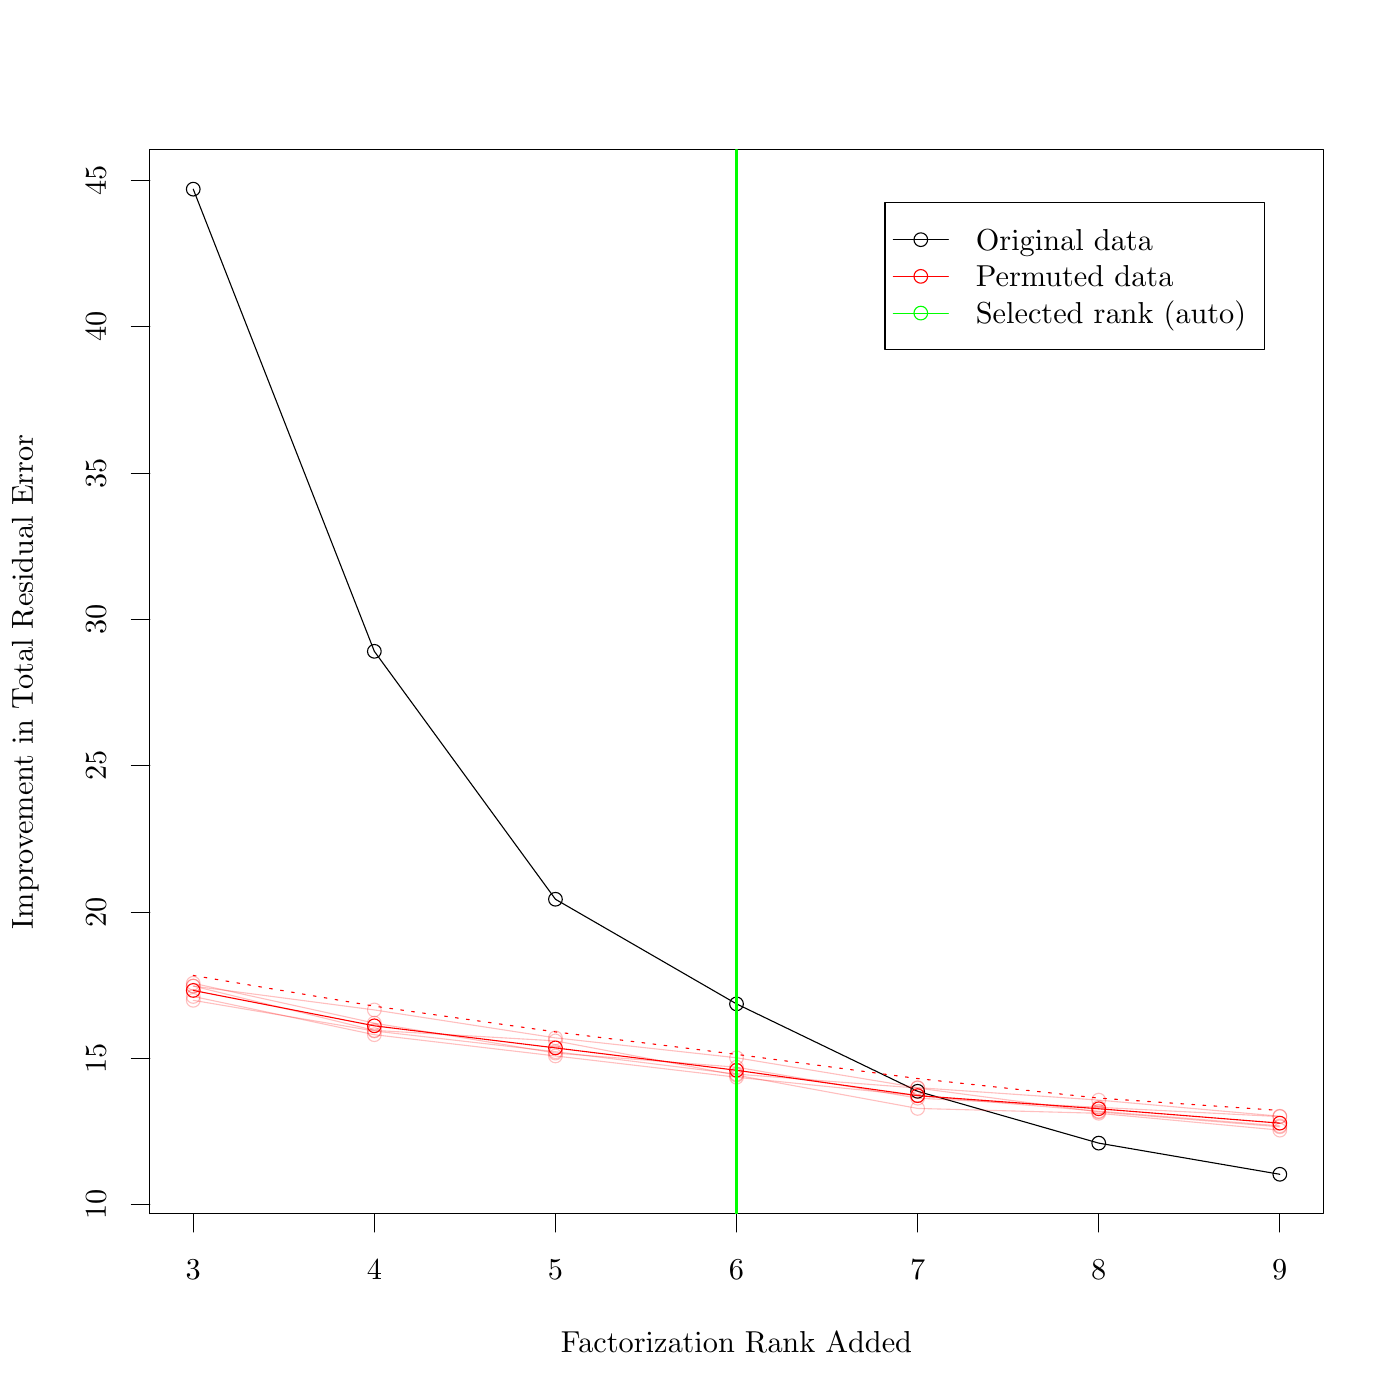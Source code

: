 % Created by tikzDevice version 0.7.0 on 2015-01-20 21:54:39
% !TEX encoding = UTF-8 Unicode
\documentclass[11pt]{memoir}
\nonstopmode

\usepackage{tikz}

\usepackage[active,tightpage,psfixbb]{preview}

\PreviewEnvironment{pgfpicture}

\setlength\PreviewBorder{0pt}

\usepackage{amsmath}
\newcommand{\SweaveOpts}[1]{}  % do not interfere with LaTeX
\newcommand{\SweaveInput}[1]{} % because they are not real TeX commands
\newcommand{\Sexpr}[1]{}       % will only be parsed by R


\usepackage{geometry}
\usepackage{amsmath}
\usepackage{lscape}
\geometry{verbose,tmargin=2.5cm,bmargin=2.5cm,lmargin=2.5cm,rmargin=2.5cm}


\begin{document}

\begin{tikzpicture}[x=1pt,y=1pt]
\definecolor[named]{fillColor}{rgb}{1.00,1.00,1.00}
\path[use as bounding box,fill=fillColor,fill opacity=0.00] (0,0) rectangle (505.89,505.89);
\begin{scope}
\path[clip] ( 54.12, 67.32) rectangle (478.17,451.77);
\definecolor[named]{drawColor}{rgb}{0.00,0.00,0.00}

\path[draw=drawColor,line width= 0.4pt,line join=round,line cap=round] ( 69.83,437.53) --
	(135.27,270.53) --
	(200.71,180.94) --
	(266.14,143.13) --
	(331.58,111.55) --
	(397.02, 92.82) --
	(462.46, 81.56);

\path[draw=drawColor,line width= 0.4pt,line join=round,line cap=round] ( 69.83,437.53) circle (  2.47);

\path[draw=drawColor,line width= 0.4pt,line join=round,line cap=round] (135.27,270.53) circle (  2.47);

\path[draw=drawColor,line width= 0.4pt,line join=round,line cap=round] (200.71,180.94) circle (  2.47);

\path[draw=drawColor,line width= 0.4pt,line join=round,line cap=round] (266.14,143.13) circle (  2.47);

\path[draw=drawColor,line width= 0.4pt,line join=round,line cap=round] (331.58,111.55) circle (  2.47);

\path[draw=drawColor,line width= 0.4pt,line join=round,line cap=round] (397.02, 92.82) circle (  2.47);

\path[draw=drawColor,line width= 0.4pt,line join=round,line cap=round] (462.46, 81.56) circle (  2.47);
\end{scope}
\begin{scope}
\path[clip] (  0.00,  0.00) rectangle (505.89,505.89);
\definecolor[named]{drawColor}{rgb}{0.00,0.00,0.00}

\path[draw=drawColor,line width= 0.4pt,line join=round,line cap=round] ( 69.83, 67.32) -- (462.46, 67.32);

\path[draw=drawColor,line width= 0.4pt,line join=round,line cap=round] ( 69.83, 67.32) -- ( 69.83, 60.72);

\path[draw=drawColor,line width= 0.4pt,line join=round,line cap=round] (135.27, 67.32) -- (135.27, 60.72);

\path[draw=drawColor,line width= 0.4pt,line join=round,line cap=round] (200.71, 67.32) -- (200.71, 60.72);

\path[draw=drawColor,line width= 0.4pt,line join=round,line cap=round] (266.14, 67.32) -- (266.14, 60.72);

\path[draw=drawColor,line width= 0.4pt,line join=round,line cap=round] (331.58, 67.32) -- (331.58, 60.72);

\path[draw=drawColor,line width= 0.4pt,line join=round,line cap=round] (397.02, 67.32) -- (397.02, 60.72);

\path[draw=drawColor,line width= 0.4pt,line join=round,line cap=round] (462.46, 67.32) -- (462.46, 60.72);

\node[text=drawColor,anchor=base,inner sep=0pt, outer sep=0pt, scale=  1.00] at ( 69.83, 43.56) {3};

\node[text=drawColor,anchor=base,inner sep=0pt, outer sep=0pt, scale=  1.00] at (135.27, 43.56) {4};

\node[text=drawColor,anchor=base,inner sep=0pt, outer sep=0pt, scale=  1.00] at (200.71, 43.56) {5};

\node[text=drawColor,anchor=base,inner sep=0pt, outer sep=0pt, scale=  1.00] at (266.14, 43.56) {6};

\node[text=drawColor,anchor=base,inner sep=0pt, outer sep=0pt, scale=  1.00] at (331.58, 43.56) {7};

\node[text=drawColor,anchor=base,inner sep=0pt, outer sep=0pt, scale=  1.00] at (397.02, 43.56) {8};

\node[text=drawColor,anchor=base,inner sep=0pt, outer sep=0pt, scale=  1.00] at (462.46, 43.56) {9};

\path[draw=drawColor,line width= 0.4pt,line join=round,line cap=round] ( 54.12, 70.55) -- ( 54.12,440.68);

\path[draw=drawColor,line width= 0.4pt,line join=round,line cap=round] ( 54.12, 70.55) -- ( 47.52, 70.55);

\path[draw=drawColor,line width= 0.4pt,line join=round,line cap=round] ( 54.12,123.43) -- ( 47.52,123.43);

\path[draw=drawColor,line width= 0.4pt,line join=round,line cap=round] ( 54.12,176.30) -- ( 47.52,176.30);

\path[draw=drawColor,line width= 0.4pt,line join=round,line cap=round] ( 54.12,229.18) -- ( 47.52,229.18);

\path[draw=drawColor,line width= 0.4pt,line join=round,line cap=round] ( 54.12,282.05) -- ( 47.52,282.05);

\path[draw=drawColor,line width= 0.4pt,line join=round,line cap=round] ( 54.12,334.93) -- ( 47.52,334.93);

\path[draw=drawColor,line width= 0.4pt,line join=round,line cap=round] ( 54.12,387.80) -- ( 47.52,387.80);

\path[draw=drawColor,line width= 0.4pt,line join=round,line cap=round] ( 54.12,440.68) -- ( 47.52,440.68);

\node[text=drawColor,rotate= 90.00,anchor=base,inner sep=0pt, outer sep=0pt, scale=  1.00] at ( 38.28, 70.55) {10};

\node[text=drawColor,rotate= 90.00,anchor=base,inner sep=0pt, outer sep=0pt, scale=  1.00] at ( 38.28,123.43) {15};

\node[text=drawColor,rotate= 90.00,anchor=base,inner sep=0pt, outer sep=0pt, scale=  1.00] at ( 38.28,176.30) {20};

\node[text=drawColor,rotate= 90.00,anchor=base,inner sep=0pt, outer sep=0pt, scale=  1.00] at ( 38.28,229.18) {25};

\node[text=drawColor,rotate= 90.00,anchor=base,inner sep=0pt, outer sep=0pt, scale=  1.00] at ( 38.28,282.05) {30};

\node[text=drawColor,rotate= 90.00,anchor=base,inner sep=0pt, outer sep=0pt, scale=  1.00] at ( 38.28,334.93) {35};

\node[text=drawColor,rotate= 90.00,anchor=base,inner sep=0pt, outer sep=0pt, scale=  1.00] at ( 38.28,387.80) {40};

\node[text=drawColor,rotate= 90.00,anchor=base,inner sep=0pt, outer sep=0pt, scale=  1.00] at ( 38.28,440.68) {45};

\path[draw=drawColor,line width= 0.4pt,line join=round,line cap=round] ( 54.12, 67.32) --
	(478.17, 67.32) --
	(478.17,451.77) --
	( 54.12,451.77) --
	( 54.12, 67.32);
\end{scope}
\begin{scope}
\path[clip] (  0.00,  0.00) rectangle (505.89,505.89);
\definecolor[named]{drawColor}{rgb}{0.00,0.00,0.00}

\node[text=drawColor,anchor=base,inner sep=0pt, outer sep=0pt, scale=  1.00] at (266.14, 17.16) {Factorization Rank Added};

\node[text=drawColor,rotate= 90.00,anchor=base,inner sep=0pt, outer sep=0pt, scale=  1.00] at ( 11.88,259.55) {Improvement in Total Residual Error};
\end{scope}
\begin{scope}
\path[clip] ( 54.12, 67.32) rectangle (478.17,451.77);
\definecolor[named]{drawColor}{rgb}{1.00,0.00,0.00}

\path[draw=drawColor,line width= 0.4pt,line join=round,line cap=round] ( 69.83,147.99) --
	(135.27,135.21) --
	(200.71,127.23) --
	(266.14,119.14) --
	(331.58,109.99) --
	(397.02,105.24) --
	(462.46,100.04);

\path[draw=drawColor,line width= 0.4pt,line join=round,line cap=round] ( 69.83,147.99) circle (  2.47);

\path[draw=drawColor,line width= 0.4pt,line join=round,line cap=round] (135.27,135.21) circle (  2.47);

\path[draw=drawColor,line width= 0.4pt,line join=round,line cap=round] (200.71,127.23) circle (  2.47);

\path[draw=drawColor,line width= 0.4pt,line join=round,line cap=round] (266.14,119.14) circle (  2.47);

\path[draw=drawColor,line width= 0.4pt,line join=round,line cap=round] (331.58,109.99) circle (  2.47);

\path[draw=drawColor,line width= 0.4pt,line join=round,line cap=round] (397.02,105.24) circle (  2.47);

\path[draw=drawColor,line width= 0.4pt,line join=round,line cap=round] (462.46,100.04) circle (  2.47);
\definecolor[named]{drawColor}{rgb}{1.00,0.00,0.00}

\path[draw=drawColor,draw opacity=0.25,line width= 0.4pt,line join=round,line cap=round] ( 69.83,149.58) --
	(135.27,133.56) --
	(200.71,129.77) --
	(266.14,117.38) --
	(331.58,105.36) --
	(397.02,103.60) --
	(462.46, 97.51);

\path[draw=drawColor,draw opacity=0.25,line width= 0.4pt,line join=round,line cap=round] ( 69.83,149.58) circle (  2.47);

\path[draw=drawColor,draw opacity=0.25,line width= 0.4pt,line join=round,line cap=round] (135.27,133.56) circle (  2.47);

\path[draw=drawColor,draw opacity=0.25,line width= 0.4pt,line join=round,line cap=round] (200.71,129.77) circle (  2.47);

\path[draw=drawColor,draw opacity=0.25,line width= 0.4pt,line join=round,line cap=round] (266.14,117.38) circle (  2.47);

\path[draw=drawColor,draw opacity=0.25,line width= 0.4pt,line join=round,line cap=round] (331.58,105.36) circle (  2.47);

\path[draw=drawColor,draw opacity=0.25,line width= 0.4pt,line join=round,line cap=round] (397.02,103.60) circle (  2.47);

\path[draw=drawColor,draw opacity=0.25,line width= 0.4pt,line join=round,line cap=round] (462.46, 97.51) circle (  2.47);

\path[draw=drawColor,draw opacity=0.25,line width= 0.4pt,line join=round,line cap=round] ( 69.83,145.81) --
	(135.27,132.00) --
	(200.71,124.32) --
	(266.14,116.63) --
	(331.58,109.94) --
	(397.02,104.36) --
	(462.46, 99.05);

\path[draw=drawColor,draw opacity=0.25,line width= 0.4pt,line join=round,line cap=round] ( 69.83,145.81) circle (  2.47);

\path[draw=drawColor,draw opacity=0.25,line width= 0.4pt,line join=round,line cap=round] (135.27,132.00) circle (  2.47);

\path[draw=drawColor,draw opacity=0.25,line width= 0.4pt,line join=round,line cap=round] (200.71,124.32) circle (  2.47);

\path[draw=drawColor,draw opacity=0.25,line width= 0.4pt,line join=round,line cap=round] (266.14,116.63) circle (  2.47);

\path[draw=drawColor,draw opacity=0.25,line width= 0.4pt,line join=round,line cap=round] (331.58,109.94) circle (  2.47);

\path[draw=drawColor,draw opacity=0.25,line width= 0.4pt,line join=round,line cap=round] (397.02,104.36) circle (  2.47);

\path[draw=drawColor,draw opacity=0.25,line width= 0.4pt,line join=round,line cap=round] (462.46, 99.05) circle (  2.47);

\path[draw=drawColor,draw opacity=0.25,line width= 0.4pt,line join=round,line cap=round] ( 69.83,150.59) --
	(135.27,136.19) --
	(200.71,125.36) --
	(266.14,120.26) --
	(331.58,109.06) --
	(397.02,105.76) --
	(462.46,102.40);

\path[draw=drawColor,draw opacity=0.25,line width= 0.4pt,line join=round,line cap=round] ( 69.83,150.59) circle (  2.47);

\path[draw=drawColor,draw opacity=0.25,line width= 0.4pt,line join=round,line cap=round] (135.27,136.19) circle (  2.47);

\path[draw=drawColor,draw opacity=0.25,line width= 0.4pt,line join=round,line cap=round] (200.71,125.36) circle (  2.47);

\path[draw=drawColor,draw opacity=0.25,line width= 0.4pt,line join=round,line cap=round] (266.14,120.26) circle (  2.47);

\path[draw=drawColor,draw opacity=0.25,line width= 0.4pt,line join=round,line cap=round] (331.58,109.06) circle (  2.47);

\path[draw=drawColor,draw opacity=0.25,line width= 0.4pt,line join=round,line cap=round] (397.02,105.76) circle (  2.47);

\path[draw=drawColor,draw opacity=0.25,line width= 0.4pt,line join=round,line cap=round] (462.46,102.40) circle (  2.47);

\path[draw=drawColor,draw opacity=0.25,line width= 0.4pt,line join=round,line cap=round] ( 69.83,144.42) --
	(135.27,133.34) --
	(200.71,125.85) --
	(266.14,117.76) --
	(331.58,112.71) --
	(397.02,104.10) --
	(462.46, 98.70);

\path[draw=drawColor,draw opacity=0.25,line width= 0.4pt,line join=round,line cap=round] ( 69.83,144.42) circle (  2.47);

\path[draw=drawColor,draw opacity=0.25,line width= 0.4pt,line join=round,line cap=round] (135.27,133.34) circle (  2.47);

\path[draw=drawColor,draw opacity=0.25,line width= 0.4pt,line join=round,line cap=round] (200.71,125.85) circle (  2.47);

\path[draw=drawColor,draw opacity=0.25,line width= 0.4pt,line join=round,line cap=round] (266.14,117.76) circle (  2.47);

\path[draw=drawColor,draw opacity=0.25,line width= 0.4pt,line join=round,line cap=round] (331.58,112.71) circle (  2.47);

\path[draw=drawColor,draw opacity=0.25,line width= 0.4pt,line join=round,line cap=round] (397.02,104.10) circle (  2.47);

\path[draw=drawColor,draw opacity=0.25,line width= 0.4pt,line join=round,line cap=round] (462.46, 98.70) circle (  2.47);

\path[draw=drawColor,draw opacity=0.25,line width= 0.4pt,line join=round,line cap=round] ( 69.83,149.56) --
	(135.27,140.95) --
	(200.71,130.85) --
	(266.14,123.67) --
	(331.58,112.87) --
	(397.02,108.37) --
	(462.46,102.54);

\path[draw=drawColor,draw opacity=0.25,line width= 0.4pt,line join=round,line cap=round] ( 69.83,149.56) circle (  2.47);

\path[draw=drawColor,draw opacity=0.25,line width= 0.4pt,line join=round,line cap=round] (135.27,140.95) circle (  2.47);

\path[draw=drawColor,draw opacity=0.25,line width= 0.4pt,line join=round,line cap=round] (200.71,130.85) circle (  2.47);

\path[draw=drawColor,draw opacity=0.25,line width= 0.4pt,line join=round,line cap=round] (266.14,123.67) circle (  2.47);

\path[draw=drawColor,draw opacity=0.25,line width= 0.4pt,line join=round,line cap=round] (331.58,112.87) circle (  2.47);

\path[draw=drawColor,draw opacity=0.25,line width= 0.4pt,line join=round,line cap=round] (397.02,108.37) circle (  2.47);

\path[draw=drawColor,draw opacity=0.25,line width= 0.4pt,line join=round,line cap=round] (462.46,102.54) circle (  2.47);
\definecolor[named]{drawColor}{rgb}{1.00,0.00,0.00}

\path[draw=drawColor,line width= 0.4pt,dash pattern=on 1pt off 3pt ,line join=round,line cap=round] ( 69.83,153.40) --
	(135.27,142.31) --
	(200.71,133.01) --
	(266.14,124.89) --
	(331.58,116.15) --
	(397.02,109.09) --
	(462.46,104.62);
\definecolor[named]{drawColor}{rgb}{0.00,1.00,0.00}

\path[draw=drawColor,line width= 0.8pt,line join=round,line cap=round] (266.14, 67.32) -- (266.14,451.77);
\definecolor[named]{drawColor}{rgb}{0.00,0.00,0.00}

\path[draw=drawColor,line width= 0.4pt,line join=round,line cap=round] (319.80,432.55) rectangle (456.97,379.49);

\path[draw=drawColor,line width= 0.4pt,line join=round,line cap=round] (322.79,419.28) -- (342.67,419.28);
\definecolor[named]{drawColor}{rgb}{1.00,0.00,0.00}

\path[draw=drawColor,line width= 0.4pt,line join=round,line cap=round] (322.79,406.02) -- (342.67,406.02);
\definecolor[named]{drawColor}{rgb}{0.00,1.00,0.00}

\path[draw=drawColor,line width= 0.4pt,line join=round,line cap=round] (322.79,392.75) -- (342.67,392.75);
\definecolor[named]{drawColor}{rgb}{0.00,0.00,0.00}

\path[draw=drawColor,line width= 0.4pt,line join=round,line cap=round] (332.73,419.28) circle (  2.47);
\definecolor[named]{drawColor}{rgb}{1.00,0.00,0.00}

\path[draw=drawColor,line width= 0.4pt,line join=round,line cap=round] (332.73,406.02) circle (  2.47);
\definecolor[named]{drawColor}{rgb}{0.00,1.00,0.00}

\path[draw=drawColor,line width= 0.4pt,line join=round,line cap=round] (332.73,392.75) circle (  2.47);
\definecolor[named]{drawColor}{rgb}{0.00,0.00,0.00}

\node[text=drawColor,anchor=base west,inner sep=0pt, outer sep=0pt, scale=  1.00] at (352.62,415.51) {Original data};

\node[text=drawColor,anchor=base west,inner sep=0pt, outer sep=0pt, scale=  1.00] at (352.62,402.25) {Permuted data};

\node[text=drawColor,anchor=base west,inner sep=0pt, outer sep=0pt, scale=  1.00] at (352.62,388.98) {Selected rank (auto)};
\end{scope}
\end{tikzpicture}

\end{document}

